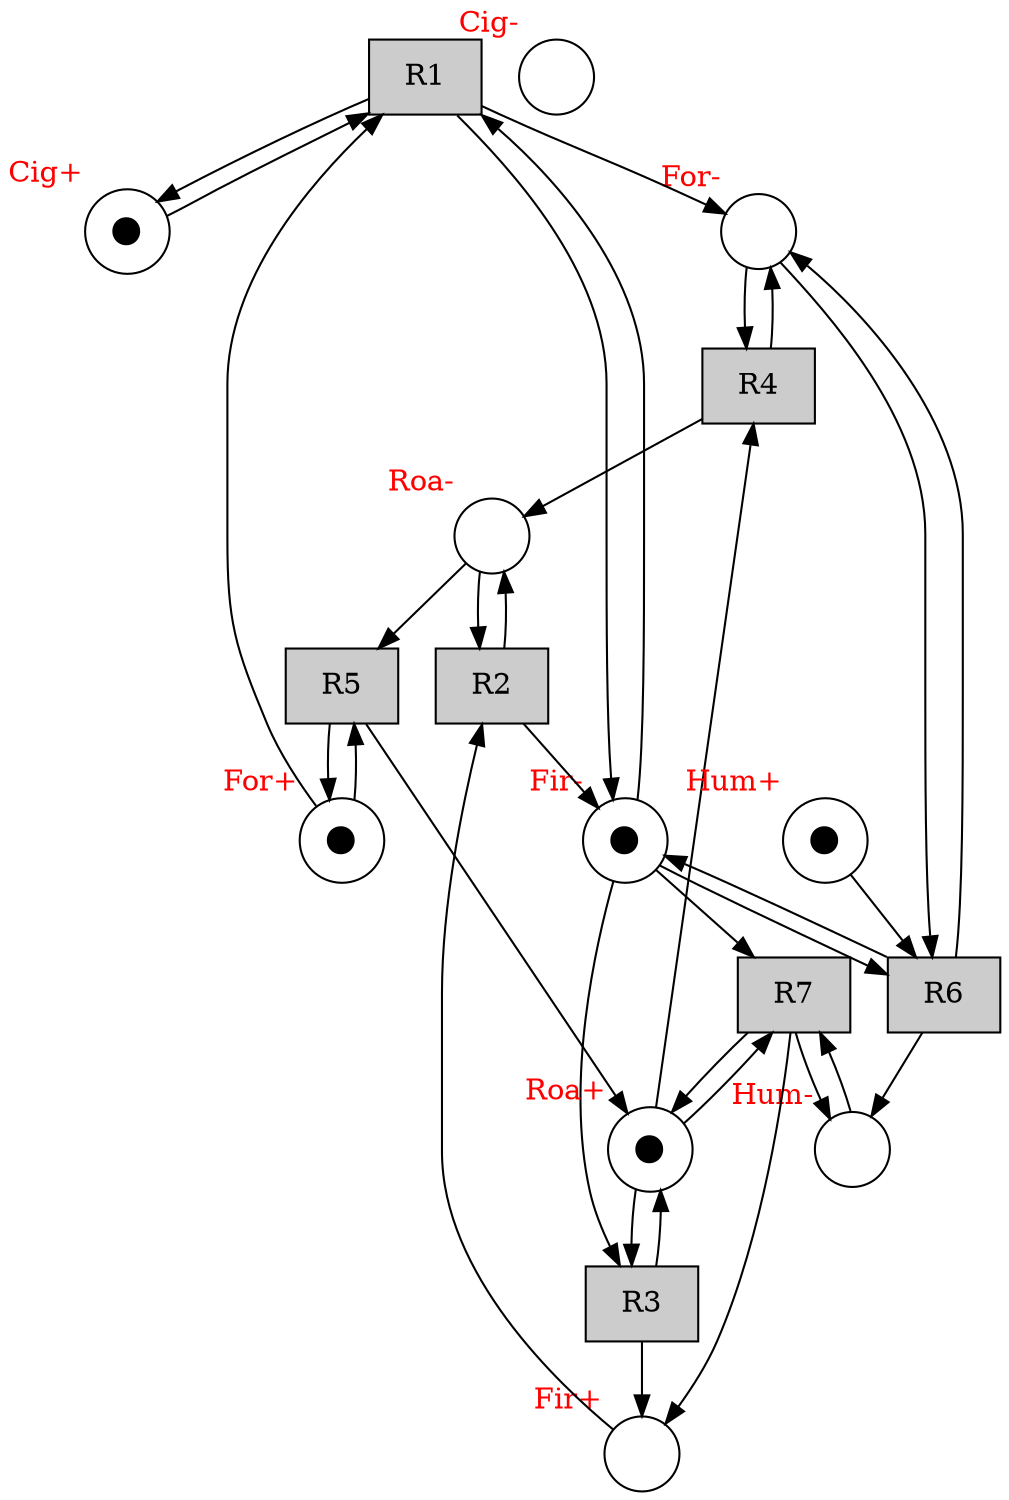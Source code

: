 digraph test {
  t1 -> p1;
  t1 -> p8;
  t1 -> p4;
  t2 -> p6;
  t2 -> p4;
  t3 -> p5;
  t3 -> p3;
  t4 -> p8;
  t4 -> p6;
  t5 -> p7;
  t5 -> p5;
  t6 -> p10;
  t6 -> p8;
  t6 -> p4;
  t7 -> p10;
  t7 -> p3;
  t7 -> p5;
  p7 -> t1;
  p1 -> t1;
  p4 -> t1;
  p3 -> t2;
  p6 -> t2;
  p4 -> t3;
  p5 -> t3;
  p5 -> t4;
  p8 -> t4;
  p6 -> t5;
  p7 -> t5;
  p4 -> t6;
  p8 -> t6;
  p9 -> t6;
  p4 -> t7;
  p10 -> t7;
  p5 -> t7;
  p1 [label=⬤ xlabel= <<FONT COLOR="red">Cig+</FONT>> shape=circle ];
  p2 [label="" xlabel= <<FONT COLOR="red">Cig-</FONT>> shape=circle ];
  p3 [label="" xlabel= <<FONT COLOR="red">Fir+</FONT>> shape=circle ];
  p4 [label=⬤ xlabel= <<FONT COLOR="red">Fir-</FONT>> shape=circle ];
  p5 [label=⬤ xlabel= <<FONT COLOR="red">Roa+</FONT>> shape=circle ];
  p6 [label="" xlabel= <<FONT COLOR="red">Roa-</FONT>> shape=circle ];
  p7 [label=⬤ xlabel= <<FONT COLOR="red">For+</FONT>> shape=circle ];
  p8 [label="" xlabel= <<FONT COLOR="red">For-</FONT>> shape=circle ];
  p9 [label=⬤ xlabel= <<FONT COLOR="red">Hum+</FONT>> shape=circle ];
  p10 [label="" xlabel= <<FONT COLOR="red">Hum-</FONT>> shape=circle ];
  t1 [fillcolor="#cccccc" label="R1" shape=box style=filled];
  t2 [fillcolor="#cccccc" label="R2" shape=box style=filled];
  t3 [fillcolor="#cccccc" label="R3" shape=box style=filled];
  t4 [fillcolor="#cccccc" label="R4" shape=box style=filled];
  t5 [fillcolor="#cccccc" label="R5" shape=box style=filled];
  t6 [fillcolor="#cccccc" label="R6" shape=box style=filled];
  t7 [fillcolor="#cccccc" label="R7" shape=box style=filled];
}